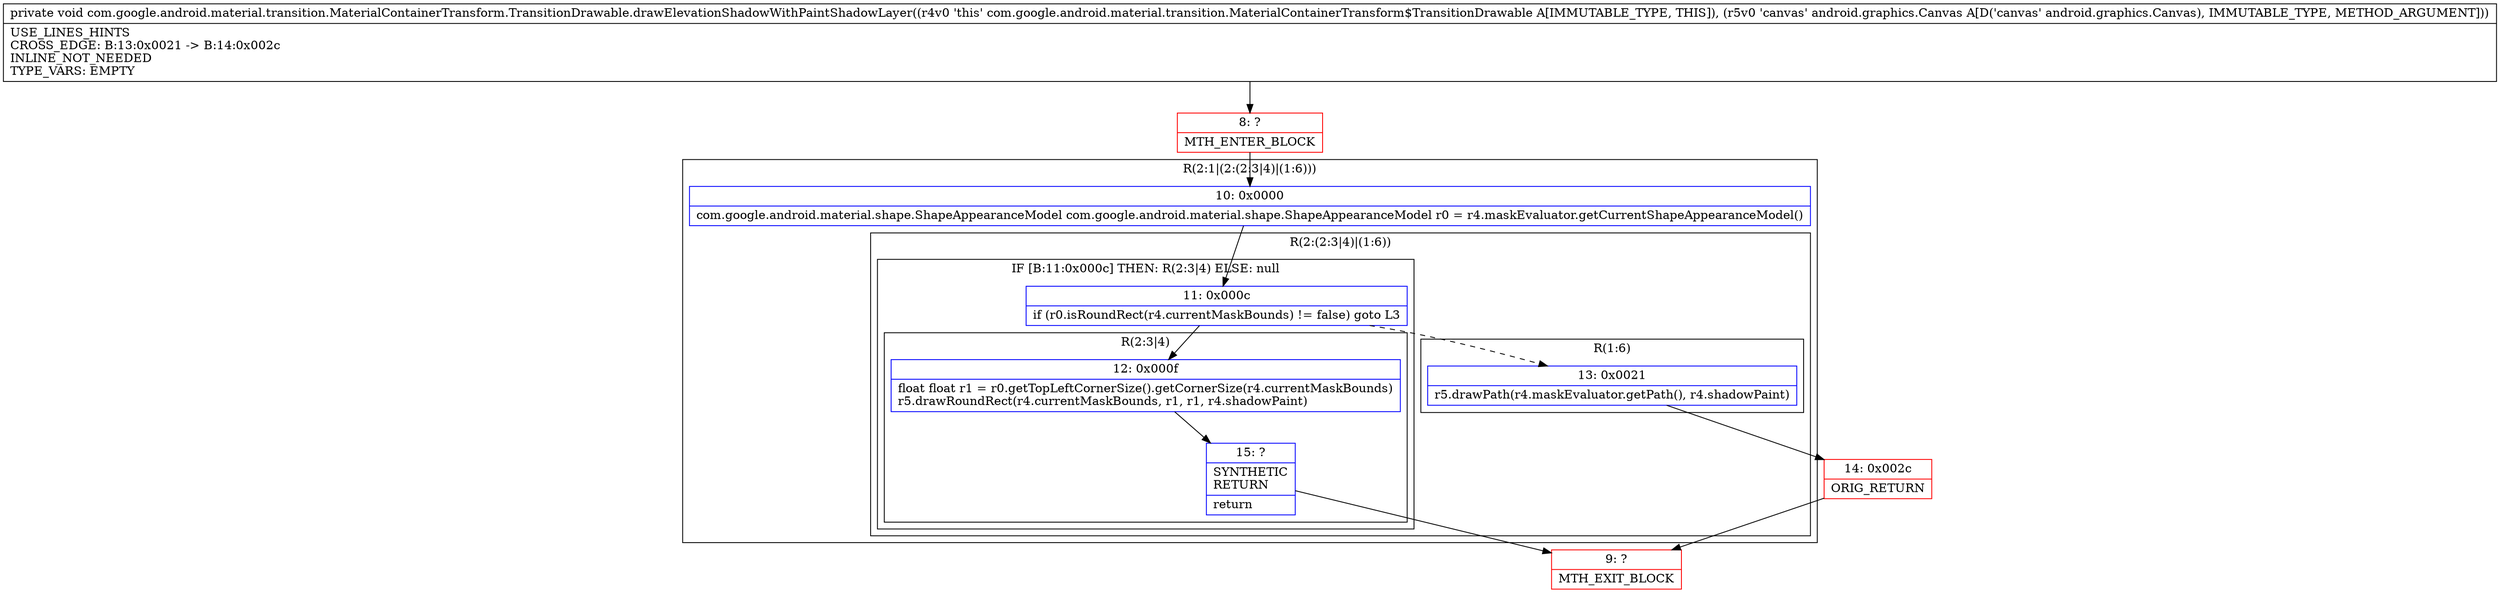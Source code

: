 digraph "CFG forcom.google.android.material.transition.MaterialContainerTransform.TransitionDrawable.drawElevationShadowWithPaintShadowLayer(Landroid\/graphics\/Canvas;)V" {
subgraph cluster_Region_1123260857 {
label = "R(2:1|(2:(2:3|4)|(1:6)))";
node [shape=record,color=blue];
Node_10 [shape=record,label="{10\:\ 0x0000|com.google.android.material.shape.ShapeAppearanceModel com.google.android.material.shape.ShapeAppearanceModel r0 = r4.maskEvaluator.getCurrentShapeAppearanceModel()\l}"];
subgraph cluster_Region_203501298 {
label = "R(2:(2:3|4)|(1:6))";
node [shape=record,color=blue];
subgraph cluster_IfRegion_591849466 {
label = "IF [B:11:0x000c] THEN: R(2:3|4) ELSE: null";
node [shape=record,color=blue];
Node_11 [shape=record,label="{11\:\ 0x000c|if (r0.isRoundRect(r4.currentMaskBounds) != false) goto L3\l}"];
subgraph cluster_Region_588029512 {
label = "R(2:3|4)";
node [shape=record,color=blue];
Node_12 [shape=record,label="{12\:\ 0x000f|float float r1 = r0.getTopLeftCornerSize().getCornerSize(r4.currentMaskBounds)\lr5.drawRoundRect(r4.currentMaskBounds, r1, r1, r4.shadowPaint)\l}"];
Node_15 [shape=record,label="{15\:\ ?|SYNTHETIC\lRETURN\l|return\l}"];
}
}
subgraph cluster_Region_1714720696 {
label = "R(1:6)";
node [shape=record,color=blue];
Node_13 [shape=record,label="{13\:\ 0x0021|r5.drawPath(r4.maskEvaluator.getPath(), r4.shadowPaint)\l}"];
}
}
}
Node_8 [shape=record,color=red,label="{8\:\ ?|MTH_ENTER_BLOCK\l}"];
Node_9 [shape=record,color=red,label="{9\:\ ?|MTH_EXIT_BLOCK\l}"];
Node_14 [shape=record,color=red,label="{14\:\ 0x002c|ORIG_RETURN\l}"];
MethodNode[shape=record,label="{private void com.google.android.material.transition.MaterialContainerTransform.TransitionDrawable.drawElevationShadowWithPaintShadowLayer((r4v0 'this' com.google.android.material.transition.MaterialContainerTransform$TransitionDrawable A[IMMUTABLE_TYPE, THIS]), (r5v0 'canvas' android.graphics.Canvas A[D('canvas' android.graphics.Canvas), IMMUTABLE_TYPE, METHOD_ARGUMENT]))  | USE_LINES_HINTS\lCROSS_EDGE: B:13:0x0021 \-\> B:14:0x002c\lINLINE_NOT_NEEDED\lTYPE_VARS: EMPTY\l}"];
MethodNode -> Node_8;Node_10 -> Node_11;
Node_11 -> Node_12;
Node_11 -> Node_13[style=dashed];
Node_12 -> Node_15;
Node_15 -> Node_9;
Node_13 -> Node_14;
Node_8 -> Node_10;
Node_14 -> Node_9;
}

